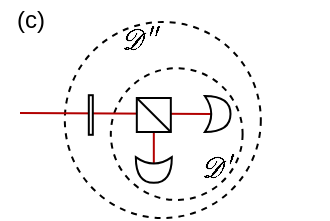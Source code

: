 <mxfile version="17.4.2" type="device"><diagram id="8EZAViA_Rlea4Oh-lLFJ" name="Page-1"><mxGraphModel dx="331" dy="204" grid="1" gridSize="10" guides="1" tooltips="1" connect="1" arrows="1" fold="1" page="1" pageScale="1" pageWidth="850" pageHeight="1100" math="1" shadow="0"><root><mxCell id="0"/><mxCell id="1" parent="0"/><mxCell id="RrNt-IYv_RCdlv_eOj7j-11" value="" style="ellipse;whiteSpace=wrap;html=1;aspect=fixed;dashed=1;" vertex="1" parent="1"><mxGeometry x="232.41" y="21" width="98" height="98" as="geometry"/></mxCell><mxCell id="RrNt-IYv_RCdlv_eOj7j-9" value="" style="ellipse;whiteSpace=wrap;html=1;aspect=fixed;dashed=1;" vertex="1" parent="1"><mxGeometry x="255.41" y="44.11" width="65.89" height="65.89" as="geometry"/></mxCell><mxCell id="uSb66X0QCcaXTA9e-FbD-1" value="" style="endArrow=none;html=1;rounded=0;endSize=1;targetPerimeterSpacing=6;strokeWidth=1;exitX=0.25;exitY=0.5;exitDx=0;exitDy=0;exitPerimeter=0;entryX=0.5;entryY=1;entryDx=0;entryDy=0;fillColor=#e51400;strokeColor=#B20000;" parent="1" source="uSb66X0QCcaXTA9e-FbD-39" target="uSb66X0QCcaXTA9e-FbD-37" edge="1"><mxGeometry width="50" height="50" relative="1" as="geometry"><mxPoint x="252.41" y="85" as="sourcePoint"/><mxPoint x="302.41" y="35" as="targetPoint"/></mxGeometry></mxCell><mxCell id="uSb66X0QCcaXTA9e-FbD-35" value="" style="endArrow=none;html=1;rounded=0;endSize=1;targetPerimeterSpacing=6;strokeWidth=1;fillColor=#e51400;strokeColor=#B20000;exitX=0.5;exitY=1;exitDx=0;exitDy=0;entryX=0.25;entryY=0.5;entryDx=0;entryDy=0;entryPerimeter=0;" parent="1" edge="1" target="uSb66X0QCcaXTA9e-FbD-40"><mxGeometry width="50" height="50" relative="1" as="geometry"><mxPoint x="210.0" y="66.488" as="sourcePoint"/><mxPoint x="305.41" y="65" as="targetPoint"/></mxGeometry></mxCell><mxCell id="uSb66X0QCcaXTA9e-FbD-36" value="" style="rounded=0;whiteSpace=wrap;html=1;rotation=90;" parent="1" vertex="1"><mxGeometry x="235.51" y="66.5" width="19.79" height="2" as="geometry"/></mxCell><mxCell id="uSb66X0QCcaXTA9e-FbD-37" value="" style="whiteSpace=wrap;html=1;aspect=fixed;strokeWidth=1;" parent="1" vertex="1"><mxGeometry x="268.41" y="59" width="17" height="17" as="geometry"/></mxCell><mxCell id="uSb66X0QCcaXTA9e-FbD-38" value="" style="endArrow=none;html=1;rounded=0;endSize=1;targetPerimeterSpacing=6;strokeWidth=1;exitX=0;exitY=0;exitDx=0;exitDy=0;entryX=1;entryY=1;entryDx=0;entryDy=0;" parent="1" source="uSb66X0QCcaXTA9e-FbD-37" target="uSb66X0QCcaXTA9e-FbD-37" edge="1"><mxGeometry width="50" height="50" relative="1" as="geometry"><mxPoint x="265.41" y="69" as="sourcePoint"/><mxPoint x="315.41" y="19" as="targetPoint"/></mxGeometry></mxCell><mxCell id="uSb66X0QCcaXTA9e-FbD-39" value="" style="shape=xor;whiteSpace=wrap;html=1;strokeWidth=1;rotation=90;" parent="1" vertex="1"><mxGeometry x="270.49" y="86" width="12.84" height="18" as="geometry"/></mxCell><mxCell id="uSb66X0QCcaXTA9e-FbD-40" value="" style="shape=xor;whiteSpace=wrap;html=1;strokeWidth=1;rotation=0;" parent="1" vertex="1"><mxGeometry x="302.41" y="58" width="12.84" height="18" as="geometry"/></mxCell><mxCell id="RrNt-IYv_RCdlv_eOj7j-7" value="(c)" style="text;html=1;align=center;verticalAlign=middle;resizable=0;points=[];autosize=1;strokeColor=none;fillColor=none;" vertex="1" parent="1"><mxGeometry x="200" y="10" width="30" height="20" as="geometry"/></mxCell><mxCell id="RrNt-IYv_RCdlv_eOj7j-10" value="$$\mathscr{D}'$$" style="text;html=1;align=center;verticalAlign=middle;resizable=0;points=[];autosize=1;strokeColor=none;fillColor=none;" vertex="1" parent="1"><mxGeometry x="253.83" y="84" width="110" height="20" as="geometry"/></mxCell><mxCell id="RrNt-IYv_RCdlv_eOj7j-12" value="$$\mathscr{D}''$$" style="text;html=1;align=center;verticalAlign=middle;resizable=0;points=[];autosize=1;strokeColor=none;fillColor=none;" vertex="1" parent="1"><mxGeometry x="214.83" y="20" width="110" height="20" as="geometry"/></mxCell></root></mxGraphModel></diagram></mxfile>